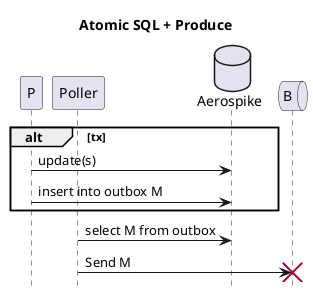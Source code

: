 @startuml
title Atomic SQL + Produce
hide footbox
database "Aerospike" as DB order 9
queue B order 10

alt tx
    P->DB: update(s)
    P->DB: insert into outbox M
end
Poller->DB: select M from outbox
Poller->B!!: Send M
@enduml
? transactional outbox pattern
? CDC/Debezium

"you never send a message before writing to the DB"
Because aerospike is more likely to fail